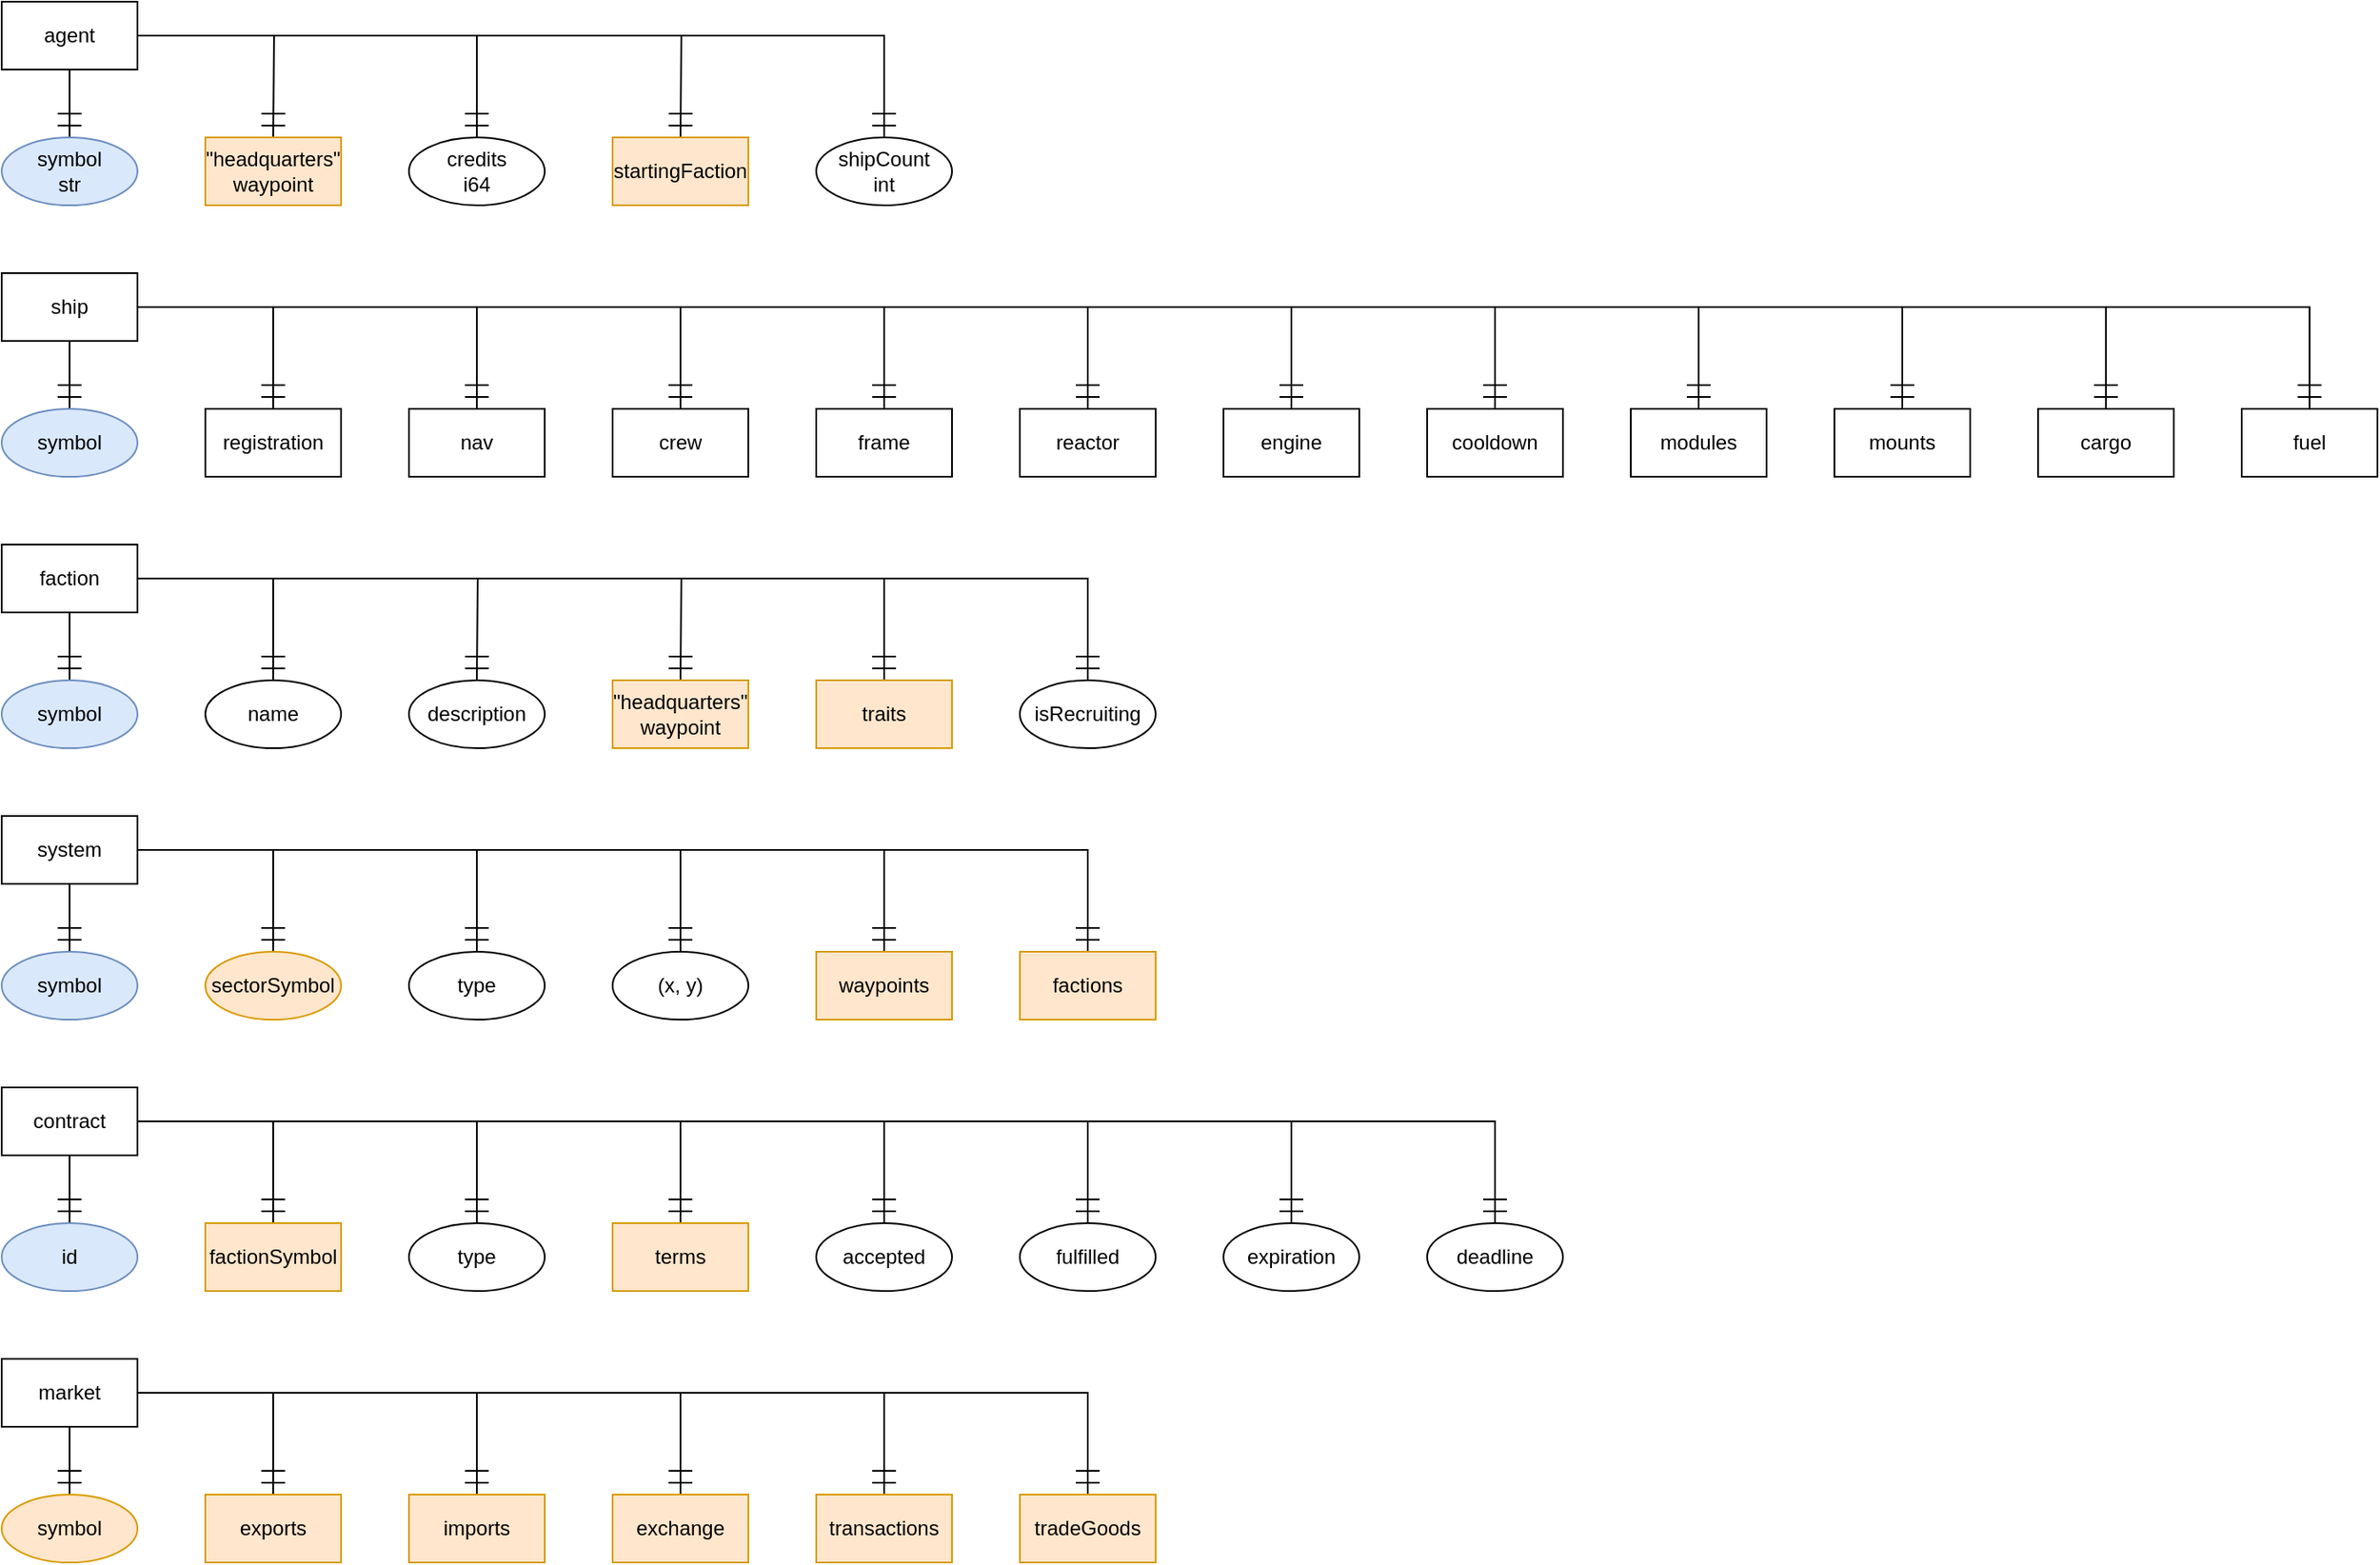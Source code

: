 <mxfile version="24.4.0" type="github">
  <diagram id="R2lEEEUBdFMjLlhIrx00" name="Page-1">
    <mxGraphModel dx="1914" dy="938" grid="1" gridSize="10" guides="1" tooltips="1" connect="1" arrows="1" fold="1" page="1" pageScale="1" pageWidth="850" pageHeight="1100" math="0" shadow="0" extFonts="Permanent Marker^https://fonts.googleapis.com/css?family=Permanent+Marker">
      <root>
        <mxCell id="0" />
        <mxCell id="1" parent="0" />
        <mxCell id="wEjHruxYIc-bBMEDENOI-19" style="edgeStyle=orthogonalEdgeStyle;rounded=0;orthogonalLoop=1;jettySize=auto;html=1;entryX=0.5;entryY=0;entryDx=0;entryDy=0;endArrow=ERmandOne;endFill=0;strokeWidth=1;endSize=12;startSize=12;strokeColor=default;align=center;verticalAlign=middle;fontFamily=Helvetica;fontSize=11;fontColor=default;labelBackgroundColor=default;" parent="1" source="wEjHruxYIc-bBMEDENOI-1" target="wEjHruxYIc-bBMEDENOI-18" edge="1">
          <mxGeometry relative="1" as="geometry" />
        </mxCell>
        <mxCell id="wEjHruxYIc-bBMEDENOI-20" style="edgeStyle=orthogonalEdgeStyle;rounded=0;orthogonalLoop=1;jettySize=auto;html=1;entryX=0.5;entryY=0;entryDx=0;entryDy=0;endArrow=ERmandOne;endFill=0;strokeWidth=1;endSize=12;startSize=12;strokeColor=default;align=center;verticalAlign=middle;fontFamily=Helvetica;fontSize=11;fontColor=default;labelBackgroundColor=default;" parent="1" source="wEjHruxYIc-bBMEDENOI-1" edge="1">
          <mxGeometry relative="1" as="geometry">
            <mxPoint x="200" y="120" as="targetPoint" />
          </mxGeometry>
        </mxCell>
        <mxCell id="wEjHruxYIc-bBMEDENOI-24" style="edgeStyle=orthogonalEdgeStyle;rounded=0;orthogonalLoop=1;jettySize=auto;html=1;endArrow=ERmandOne;endFill=0;strokeWidth=1;endSize=12;startSize=12;strokeColor=default;align=center;verticalAlign=middle;fontFamily=Helvetica;fontSize=11;fontColor=default;labelBackgroundColor=default;" parent="1" source="wEjHruxYIc-bBMEDENOI-1" target="wEjHruxYIc-bBMEDENOI-25" edge="1">
          <mxGeometry relative="1" as="geometry">
            <mxPoint x="300" y="120" as="targetPoint" />
          </mxGeometry>
        </mxCell>
        <mxCell id="wEjHruxYIc-bBMEDENOI-26" style="edgeStyle=orthogonalEdgeStyle;rounded=0;orthogonalLoop=1;jettySize=auto;html=1;endArrow=ERmandOne;endFill=0;strokeWidth=1;endSize=12;startSize=12;strokeColor=default;align=center;verticalAlign=middle;fontFamily=Helvetica;fontSize=11;fontColor=default;labelBackgroundColor=default;" parent="1" source="wEjHruxYIc-bBMEDENOI-1" edge="1">
          <mxGeometry relative="1" as="geometry">
            <mxPoint x="440" y="120" as="targetPoint" />
          </mxGeometry>
        </mxCell>
        <mxCell id="wEjHruxYIc-bBMEDENOI-29" style="edgeStyle=orthogonalEdgeStyle;rounded=0;orthogonalLoop=1;jettySize=auto;html=1;endArrow=ERmandOne;endFill=0;strokeWidth=1;endSize=12;startSize=12;strokeColor=default;align=center;verticalAlign=middle;fontFamily=Helvetica;fontSize=11;fontColor=default;labelBackgroundColor=default;" parent="1" source="wEjHruxYIc-bBMEDENOI-1" target="wEjHruxYIc-bBMEDENOI-30" edge="1">
          <mxGeometry relative="1" as="geometry">
            <mxPoint x="560" y="120" as="targetPoint" />
          </mxGeometry>
        </mxCell>
        <mxCell id="wEjHruxYIc-bBMEDENOI-1" value="agent" style="rounded=0;whiteSpace=wrap;html=1;" parent="1" vertex="1">
          <mxGeometry x="40" y="40" width="80" height="40" as="geometry" />
        </mxCell>
        <mxCell id="wEjHruxYIc-bBMEDENOI-18" value="&lt;div&gt;symbol&lt;/div&gt;str" style="ellipse;whiteSpace=wrap;html=1;fillColor=#dae8fc;strokeColor=#6c8ebf;" parent="1" vertex="1">
          <mxGeometry x="40" y="120" width="80" height="40" as="geometry" />
        </mxCell>
        <mxCell id="wEjHruxYIc-bBMEDENOI-25" value="&lt;div&gt;credits&lt;/div&gt;i64" style="ellipse;whiteSpace=wrap;html=1;" parent="1" vertex="1">
          <mxGeometry x="280" y="120" width="80" height="40" as="geometry" />
        </mxCell>
        <mxCell id="wEjHruxYIc-bBMEDENOI-30" value="&lt;div&gt;shipCount&lt;/div&gt;&lt;div&gt;int&lt;br&gt;&lt;/div&gt;" style="ellipse;whiteSpace=wrap;html=1;" parent="1" vertex="1">
          <mxGeometry x="520" y="120" width="80" height="40" as="geometry" />
        </mxCell>
        <mxCell id="wEjHruxYIc-bBMEDENOI-31" value="startingFaction" style="rounded=0;whiteSpace=wrap;html=1;fillColor=#ffe6cc;strokeColor=#d79b00;" parent="1" vertex="1">
          <mxGeometry x="400" y="120" width="80" height="40" as="geometry" />
        </mxCell>
        <mxCell id="wEjHruxYIc-bBMEDENOI-33" style="edgeStyle=orthogonalEdgeStyle;rounded=0;orthogonalLoop=1;jettySize=auto;html=1;strokeColor=default;strokeWidth=1;align=center;verticalAlign=middle;fontFamily=Helvetica;fontSize=11;fontColor=default;labelBackgroundColor=default;startSize=12;endArrow=ERmandOne;endFill=0;endSize=12;" parent="1" source="wEjHruxYIc-bBMEDENOI-32" target="wEjHruxYIc-bBMEDENOI-34" edge="1">
          <mxGeometry relative="1" as="geometry">
            <mxPoint x="80" y="280" as="targetPoint" />
          </mxGeometry>
        </mxCell>
        <mxCell id="wEjHruxYIc-bBMEDENOI-35" style="edgeStyle=orthogonalEdgeStyle;rounded=0;orthogonalLoop=1;jettySize=auto;html=1;entryX=0.5;entryY=0;entryDx=0;entryDy=0;strokeColor=default;strokeWidth=1;align=center;verticalAlign=middle;fontFamily=Helvetica;fontSize=11;fontColor=default;labelBackgroundColor=default;startSize=12;endArrow=ERmandOne;endFill=0;endSize=12;" parent="1" source="wEjHruxYIc-bBMEDENOI-32" target="wEjHruxYIc-bBMEDENOI-37" edge="1">
          <mxGeometry relative="1" as="geometry">
            <mxPoint x="200" y="260" as="targetPoint" />
          </mxGeometry>
        </mxCell>
        <mxCell id="wEjHruxYIc-bBMEDENOI-38" style="edgeStyle=orthogonalEdgeStyle;rounded=0;orthogonalLoop=1;jettySize=auto;html=1;strokeColor=default;strokeWidth=1;align=center;verticalAlign=middle;fontFamily=Helvetica;fontSize=11;fontColor=default;labelBackgroundColor=default;startSize=12;endArrow=ERmandOne;endFill=0;endSize=12;" parent="1" source="wEjHruxYIc-bBMEDENOI-32" target="wEjHruxYIc-bBMEDENOI-39" edge="1">
          <mxGeometry relative="1" as="geometry">
            <mxPoint x="320" y="280" as="targetPoint" />
          </mxGeometry>
        </mxCell>
        <mxCell id="wEjHruxYIc-bBMEDENOI-40" style="edgeStyle=orthogonalEdgeStyle;rounded=0;orthogonalLoop=1;jettySize=auto;html=1;strokeColor=default;strokeWidth=1;align=center;verticalAlign=middle;fontFamily=Helvetica;fontSize=11;fontColor=default;labelBackgroundColor=default;startSize=12;endArrow=ERmandOne;endFill=0;endSize=12;" parent="1" source="wEjHruxYIc-bBMEDENOI-32" target="wEjHruxYIc-bBMEDENOI-41" edge="1">
          <mxGeometry relative="1" as="geometry">
            <mxPoint x="440" y="290" as="targetPoint" />
          </mxGeometry>
        </mxCell>
        <mxCell id="wEjHruxYIc-bBMEDENOI-42" style="edgeStyle=orthogonalEdgeStyle;rounded=0;orthogonalLoop=1;jettySize=auto;html=1;strokeColor=default;strokeWidth=1;align=center;verticalAlign=middle;fontFamily=Helvetica;fontSize=11;fontColor=default;labelBackgroundColor=default;startSize=12;endArrow=ERmandOne;endFill=0;endSize=12;" parent="1" source="wEjHruxYIc-bBMEDENOI-32" target="wEjHruxYIc-bBMEDENOI-43" edge="1">
          <mxGeometry relative="1" as="geometry">
            <mxPoint x="560" y="300" as="targetPoint" />
          </mxGeometry>
        </mxCell>
        <mxCell id="wEjHruxYIc-bBMEDENOI-44" style="edgeStyle=orthogonalEdgeStyle;rounded=0;orthogonalLoop=1;jettySize=auto;html=1;strokeColor=default;strokeWidth=1;align=center;verticalAlign=middle;fontFamily=Helvetica;fontSize=11;fontColor=default;labelBackgroundColor=default;startSize=12;endArrow=ERmandOne;endFill=0;endSize=12;" parent="1" source="wEjHruxYIc-bBMEDENOI-32" target="wEjHruxYIc-bBMEDENOI-45" edge="1">
          <mxGeometry relative="1" as="geometry">
            <mxPoint x="680" y="280" as="targetPoint" />
          </mxGeometry>
        </mxCell>
        <mxCell id="wEjHruxYIc-bBMEDENOI-46" style="edgeStyle=orthogonalEdgeStyle;rounded=0;orthogonalLoop=1;jettySize=auto;html=1;strokeColor=default;strokeWidth=1;align=center;verticalAlign=middle;fontFamily=Helvetica;fontSize=11;fontColor=default;labelBackgroundColor=default;startSize=12;endArrow=ERmandOne;endFill=0;endSize=12;" parent="1" source="wEjHruxYIc-bBMEDENOI-32" target="wEjHruxYIc-bBMEDENOI-47" edge="1">
          <mxGeometry relative="1" as="geometry">
            <mxPoint x="800" y="280" as="targetPoint" />
          </mxGeometry>
        </mxCell>
        <mxCell id="wEjHruxYIc-bBMEDENOI-48" style="edgeStyle=orthogonalEdgeStyle;rounded=0;orthogonalLoop=1;jettySize=auto;html=1;strokeColor=default;strokeWidth=1;align=center;verticalAlign=middle;fontFamily=Helvetica;fontSize=11;fontColor=default;labelBackgroundColor=default;startSize=12;endArrow=ERmandOne;endFill=0;endSize=12;" parent="1" source="wEjHruxYIc-bBMEDENOI-32" target="wEjHruxYIc-bBMEDENOI-49" edge="1">
          <mxGeometry relative="1" as="geometry">
            <mxPoint x="910" y="300" as="targetPoint" />
          </mxGeometry>
        </mxCell>
        <mxCell id="wEjHruxYIc-bBMEDENOI-50" style="edgeStyle=orthogonalEdgeStyle;rounded=0;orthogonalLoop=1;jettySize=auto;html=1;strokeColor=default;strokeWidth=1;align=center;verticalAlign=middle;fontFamily=Helvetica;fontSize=11;fontColor=default;labelBackgroundColor=default;startSize=12;endArrow=ERmandOne;endFill=0;endSize=12;" parent="1" source="wEjHruxYIc-bBMEDENOI-32" target="wEjHruxYIc-bBMEDENOI-51" edge="1">
          <mxGeometry relative="1" as="geometry">
            <mxPoint x="1040" y="280" as="targetPoint" />
          </mxGeometry>
        </mxCell>
        <mxCell id="wEjHruxYIc-bBMEDENOI-52" style="edgeStyle=orthogonalEdgeStyle;rounded=0;orthogonalLoop=1;jettySize=auto;html=1;strokeColor=default;strokeWidth=1;align=center;verticalAlign=middle;fontFamily=Helvetica;fontSize=11;fontColor=default;labelBackgroundColor=default;startSize=12;endArrow=ERmandOne;endFill=0;endSize=12;" parent="1" source="wEjHruxYIc-bBMEDENOI-32" target="wEjHruxYIc-bBMEDENOI-53" edge="1">
          <mxGeometry relative="1" as="geometry">
            <mxPoint x="1160" y="280" as="targetPoint" />
          </mxGeometry>
        </mxCell>
        <mxCell id="wEjHruxYIc-bBMEDENOI-54" style="edgeStyle=orthogonalEdgeStyle;rounded=0;orthogonalLoop=1;jettySize=auto;html=1;strokeColor=default;strokeWidth=1;align=center;verticalAlign=middle;fontFamily=Helvetica;fontSize=11;fontColor=default;labelBackgroundColor=default;startSize=12;endArrow=ERmandOne;endFill=0;endSize=12;" parent="1" source="wEjHruxYIc-bBMEDENOI-32" target="wEjHruxYIc-bBMEDENOI-55" edge="1">
          <mxGeometry relative="1" as="geometry">
            <mxPoint x="1280" y="300" as="targetPoint" />
          </mxGeometry>
        </mxCell>
        <mxCell id="wEjHruxYIc-bBMEDENOI-56" style="edgeStyle=orthogonalEdgeStyle;rounded=0;orthogonalLoop=1;jettySize=auto;html=1;strokeColor=default;strokeWidth=1;align=center;verticalAlign=middle;fontFamily=Helvetica;fontSize=11;fontColor=default;labelBackgroundColor=default;startSize=12;endArrow=ERmandOne;endFill=0;endSize=12;" parent="1" source="wEjHruxYIc-bBMEDENOI-32" target="wEjHruxYIc-bBMEDENOI-57" edge="1">
          <mxGeometry relative="1" as="geometry">
            <mxPoint x="860" y="430" as="targetPoint" />
          </mxGeometry>
        </mxCell>
        <mxCell id="wEjHruxYIc-bBMEDENOI-32" value="&lt;div&gt;ship&lt;/div&gt;" style="rounded=0;whiteSpace=wrap;html=1;" parent="1" vertex="1">
          <mxGeometry x="40" y="200" width="80" height="40" as="geometry" />
        </mxCell>
        <mxCell id="wEjHruxYIc-bBMEDENOI-34" value="symbol" style="ellipse;whiteSpace=wrap;html=1;fillColor=#dae8fc;strokeColor=#6c8ebf;" parent="1" vertex="1">
          <mxGeometry x="40" y="280" width="80" height="40" as="geometry" />
        </mxCell>
        <mxCell id="wEjHruxYIc-bBMEDENOI-37" value="registration" style="rounded=0;whiteSpace=wrap;html=1;" parent="1" vertex="1">
          <mxGeometry x="160" y="280" width="80" height="40" as="geometry" />
        </mxCell>
        <mxCell id="wEjHruxYIc-bBMEDENOI-39" value="nav" style="rounded=0;whiteSpace=wrap;html=1;" parent="1" vertex="1">
          <mxGeometry x="280" y="280" width="80" height="40" as="geometry" />
        </mxCell>
        <mxCell id="wEjHruxYIc-bBMEDENOI-41" value="crew" style="rounded=0;whiteSpace=wrap;html=1;" parent="1" vertex="1">
          <mxGeometry x="400" y="280" width="80" height="40" as="geometry" />
        </mxCell>
        <mxCell id="wEjHruxYIc-bBMEDENOI-43" value="frame" style="rounded=0;whiteSpace=wrap;html=1;" parent="1" vertex="1">
          <mxGeometry x="520" y="280" width="80" height="40" as="geometry" />
        </mxCell>
        <mxCell id="wEjHruxYIc-bBMEDENOI-45" value="reactor" style="rounded=0;whiteSpace=wrap;html=1;" parent="1" vertex="1">
          <mxGeometry x="640" y="280" width="80" height="40" as="geometry" />
        </mxCell>
        <mxCell id="wEjHruxYIc-bBMEDENOI-47" value="engine" style="rounded=0;whiteSpace=wrap;html=1;" parent="1" vertex="1">
          <mxGeometry x="760" y="280" width="80" height="40" as="geometry" />
        </mxCell>
        <mxCell id="wEjHruxYIc-bBMEDENOI-49" value="cooldown" style="rounded=0;whiteSpace=wrap;html=1;" parent="1" vertex="1">
          <mxGeometry x="880" y="280" width="80" height="40" as="geometry" />
        </mxCell>
        <mxCell id="wEjHruxYIc-bBMEDENOI-51" value="modules" style="rounded=0;whiteSpace=wrap;html=1;" parent="1" vertex="1">
          <mxGeometry x="1000" y="280" width="80" height="40" as="geometry" />
        </mxCell>
        <mxCell id="wEjHruxYIc-bBMEDENOI-53" value="mounts" style="rounded=0;whiteSpace=wrap;html=1;" parent="1" vertex="1">
          <mxGeometry x="1120" y="280" width="80" height="40" as="geometry" />
        </mxCell>
        <mxCell id="wEjHruxYIc-bBMEDENOI-55" value="cargo" style="rounded=0;whiteSpace=wrap;html=1;" parent="1" vertex="1">
          <mxGeometry x="1240" y="280" width="80" height="40" as="geometry" />
        </mxCell>
        <mxCell id="wEjHruxYIc-bBMEDENOI-57" value="fuel" style="rounded=0;whiteSpace=wrap;html=1;" parent="1" vertex="1">
          <mxGeometry x="1360" y="280" width="80" height="40" as="geometry" />
        </mxCell>
        <mxCell id="wEjHruxYIc-bBMEDENOI-59" style="edgeStyle=orthogonalEdgeStyle;rounded=0;orthogonalLoop=1;jettySize=auto;html=1;strokeColor=default;strokeWidth=1;align=center;verticalAlign=middle;fontFamily=Helvetica;fontSize=11;fontColor=default;labelBackgroundColor=default;startSize=12;endArrow=ERmandOne;endFill=0;endSize=12;" parent="1" source="wEjHruxYIc-bBMEDENOI-58" target="wEjHruxYIc-bBMEDENOI-60" edge="1">
          <mxGeometry relative="1" as="geometry">
            <mxPoint x="80" y="460" as="targetPoint" />
          </mxGeometry>
        </mxCell>
        <mxCell id="wEjHruxYIc-bBMEDENOI-61" style="edgeStyle=orthogonalEdgeStyle;rounded=0;orthogonalLoop=1;jettySize=auto;html=1;strokeColor=default;strokeWidth=1;align=center;verticalAlign=middle;fontFamily=Helvetica;fontSize=11;fontColor=default;labelBackgroundColor=default;startSize=12;endArrow=ERmandOne;endFill=0;endSize=12;" parent="1" source="wEjHruxYIc-bBMEDENOI-58" target="wEjHruxYIc-bBMEDENOI-62" edge="1">
          <mxGeometry relative="1" as="geometry">
            <mxPoint x="200" y="460" as="targetPoint" />
          </mxGeometry>
        </mxCell>
        <mxCell id="wEjHruxYIc-bBMEDENOI-65" style="edgeStyle=orthogonalEdgeStyle;rounded=0;orthogonalLoop=1;jettySize=auto;html=1;strokeColor=default;strokeWidth=1;align=center;verticalAlign=middle;fontFamily=Helvetica;fontSize=11;fontColor=default;labelBackgroundColor=default;startSize=12;endArrow=ERmandOne;endFill=0;endSize=12;" parent="1" source="wEjHruxYIc-bBMEDENOI-58" edge="1">
          <mxGeometry relative="1" as="geometry">
            <mxPoint x="320" y="440" as="targetPoint" />
          </mxGeometry>
        </mxCell>
        <mxCell id="wEjHruxYIc-bBMEDENOI-69" style="edgeStyle=orthogonalEdgeStyle;rounded=0;orthogonalLoop=1;jettySize=auto;html=1;strokeColor=default;strokeWidth=1;align=center;verticalAlign=middle;fontFamily=Helvetica;fontSize=11;fontColor=default;labelBackgroundColor=default;startSize=12;endArrow=ERmandOne;endFill=0;endSize=12;" parent="1" source="wEjHruxYIc-bBMEDENOI-58" edge="1">
          <mxGeometry relative="1" as="geometry">
            <mxPoint x="440" y="440" as="targetPoint" />
          </mxGeometry>
        </mxCell>
        <mxCell id="wEjHruxYIc-bBMEDENOI-71" style="edgeStyle=orthogonalEdgeStyle;rounded=0;orthogonalLoop=1;jettySize=auto;html=1;strokeColor=default;strokeWidth=1;align=center;verticalAlign=middle;fontFamily=Helvetica;fontSize=11;fontColor=default;labelBackgroundColor=default;startSize=12;endArrow=ERmandOne;endFill=0;endSize=12;" parent="1" source="wEjHruxYIc-bBMEDENOI-58" target="wEjHruxYIc-bBMEDENOI-72" edge="1">
          <mxGeometry relative="1" as="geometry">
            <mxPoint x="560" y="460" as="targetPoint" />
          </mxGeometry>
        </mxCell>
        <mxCell id="wEjHruxYIc-bBMEDENOI-73" style="edgeStyle=orthogonalEdgeStyle;rounded=0;orthogonalLoop=1;jettySize=auto;html=1;strokeColor=default;strokeWidth=1;align=center;verticalAlign=middle;fontFamily=Helvetica;fontSize=11;fontColor=default;labelBackgroundColor=default;startSize=12;endArrow=ERmandOne;endFill=0;endSize=12;" parent="1" source="wEjHruxYIc-bBMEDENOI-58" target="wEjHruxYIc-bBMEDENOI-74" edge="1">
          <mxGeometry relative="1" as="geometry">
            <mxPoint x="680" y="460" as="targetPoint" />
          </mxGeometry>
        </mxCell>
        <mxCell id="wEjHruxYIc-bBMEDENOI-58" value="faction" style="rounded=0;whiteSpace=wrap;html=1;" parent="1" vertex="1">
          <mxGeometry x="40" y="360" width="80" height="40" as="geometry" />
        </mxCell>
        <mxCell id="wEjHruxYIc-bBMEDENOI-60" value="symbol" style="ellipse;whiteSpace=wrap;html=1;fillColor=#dae8fc;strokeColor=#6c8ebf;" parent="1" vertex="1">
          <mxGeometry x="40" y="440" width="80" height="40" as="geometry" />
        </mxCell>
        <mxCell id="wEjHruxYIc-bBMEDENOI-62" value="name" style="ellipse;whiteSpace=wrap;html=1;" parent="1" vertex="1">
          <mxGeometry x="160" y="440" width="80" height="40" as="geometry" />
        </mxCell>
        <mxCell id="wEjHruxYIc-bBMEDENOI-67" value="description" style="ellipse;whiteSpace=wrap;html=1;" parent="1" vertex="1">
          <mxGeometry x="280" y="440" width="80" height="40" as="geometry" />
        </mxCell>
        <mxCell id="wEjHruxYIc-bBMEDENOI-72" value="traits" style="rounded=0;whiteSpace=wrap;html=1;fillColor=#ffe6cc;strokeColor=#d79b00;" parent="1" vertex="1">
          <mxGeometry x="520" y="440" width="80" height="40" as="geometry" />
        </mxCell>
        <mxCell id="wEjHruxYIc-bBMEDENOI-74" value="isRecruiting" style="ellipse;whiteSpace=wrap;html=1;" parent="1" vertex="1">
          <mxGeometry x="640" y="440" width="80" height="40" as="geometry" />
        </mxCell>
        <mxCell id="wEjHruxYIc-bBMEDENOI-76" style="edgeStyle=orthogonalEdgeStyle;rounded=0;orthogonalLoop=1;jettySize=auto;html=1;strokeColor=default;strokeWidth=1;align=center;verticalAlign=middle;fontFamily=Helvetica;fontSize=11;fontColor=default;labelBackgroundColor=default;startSize=12;endArrow=ERmandOne;endFill=0;endSize=12;" parent="1" source="wEjHruxYIc-bBMEDENOI-75" target="wEjHruxYIc-bBMEDENOI-77" edge="1">
          <mxGeometry relative="1" as="geometry">
            <mxPoint x="80" y="620" as="targetPoint" />
          </mxGeometry>
        </mxCell>
        <mxCell id="wEjHruxYIc-bBMEDENOI-78" style="edgeStyle=orthogonalEdgeStyle;rounded=0;orthogonalLoop=1;jettySize=auto;html=1;strokeColor=default;strokeWidth=1;align=center;verticalAlign=middle;fontFamily=Helvetica;fontSize=11;fontColor=default;labelBackgroundColor=default;startSize=12;endArrow=ERmandOne;endFill=0;endSize=12;" parent="1" source="wEjHruxYIc-bBMEDENOI-75" target="wEjHruxYIc-bBMEDENOI-79" edge="1">
          <mxGeometry relative="1" as="geometry">
            <mxPoint x="200" y="620" as="targetPoint" />
          </mxGeometry>
        </mxCell>
        <mxCell id="wEjHruxYIc-bBMEDENOI-80" style="edgeStyle=orthogonalEdgeStyle;rounded=0;orthogonalLoop=1;jettySize=auto;html=1;strokeColor=default;strokeWidth=1;align=center;verticalAlign=middle;fontFamily=Helvetica;fontSize=11;fontColor=default;labelBackgroundColor=default;startSize=12;endArrow=ERmandOne;endFill=0;endSize=12;" parent="1" source="wEjHruxYIc-bBMEDENOI-75" target="wEjHruxYIc-bBMEDENOI-81" edge="1">
          <mxGeometry relative="1" as="geometry">
            <mxPoint x="320" y="620" as="targetPoint" />
          </mxGeometry>
        </mxCell>
        <mxCell id="wEjHruxYIc-bBMEDENOI-82" style="edgeStyle=orthogonalEdgeStyle;rounded=0;orthogonalLoop=1;jettySize=auto;html=1;strokeColor=default;strokeWidth=1;align=center;verticalAlign=middle;fontFamily=Helvetica;fontSize=11;fontColor=default;labelBackgroundColor=default;startSize=12;endArrow=ERmandOne;endFill=0;endSize=12;" parent="1" source="wEjHruxYIc-bBMEDENOI-75" target="wEjHruxYIc-bBMEDENOI-83" edge="1">
          <mxGeometry relative="1" as="geometry">
            <mxPoint x="440" y="620" as="targetPoint" />
          </mxGeometry>
        </mxCell>
        <mxCell id="wEjHruxYIc-bBMEDENOI-84" style="edgeStyle=orthogonalEdgeStyle;rounded=0;orthogonalLoop=1;jettySize=auto;html=1;strokeColor=default;strokeWidth=1;align=center;verticalAlign=middle;fontFamily=Helvetica;fontSize=11;fontColor=default;labelBackgroundColor=default;startSize=12;endArrow=ERmandOne;endFill=0;endSize=12;" parent="1" source="wEjHruxYIc-bBMEDENOI-75" target="wEjHruxYIc-bBMEDENOI-85" edge="1">
          <mxGeometry relative="1" as="geometry">
            <mxPoint x="560" y="620" as="targetPoint" />
          </mxGeometry>
        </mxCell>
        <mxCell id="wEjHruxYIc-bBMEDENOI-86" style="edgeStyle=orthogonalEdgeStyle;rounded=0;orthogonalLoop=1;jettySize=auto;html=1;strokeColor=default;strokeWidth=1;align=center;verticalAlign=middle;fontFamily=Helvetica;fontSize=11;fontColor=default;labelBackgroundColor=default;startSize=12;endArrow=ERmandOne;endFill=0;endSize=12;" parent="1" source="wEjHruxYIc-bBMEDENOI-75" target="wEjHruxYIc-bBMEDENOI-87" edge="1">
          <mxGeometry relative="1" as="geometry">
            <mxPoint x="680" y="620" as="targetPoint" />
          </mxGeometry>
        </mxCell>
        <mxCell id="wEjHruxYIc-bBMEDENOI-75" value="system" style="rounded=0;whiteSpace=wrap;html=1;" parent="1" vertex="1">
          <mxGeometry x="40" y="520" width="80" height="40" as="geometry" />
        </mxCell>
        <mxCell id="wEjHruxYIc-bBMEDENOI-77" value="symbol" style="ellipse;whiteSpace=wrap;html=1;fillColor=#dae8fc;strokeColor=#6c8ebf;" parent="1" vertex="1">
          <mxGeometry x="40" y="600" width="80" height="40" as="geometry" />
        </mxCell>
        <mxCell id="wEjHruxYIc-bBMEDENOI-79" value="sectorSymbol" style="ellipse;whiteSpace=wrap;html=1;fillColor=#ffe6cc;strokeColor=#d79b00;" parent="1" vertex="1">
          <mxGeometry x="160" y="600" width="80" height="40" as="geometry" />
        </mxCell>
        <mxCell id="wEjHruxYIc-bBMEDENOI-81" value="type" style="ellipse;whiteSpace=wrap;html=1;" parent="1" vertex="1">
          <mxGeometry x="280" y="600" width="80" height="40" as="geometry" />
        </mxCell>
        <mxCell id="wEjHruxYIc-bBMEDENOI-83" value="(x, y)" style="ellipse;whiteSpace=wrap;html=1;" parent="1" vertex="1">
          <mxGeometry x="400" y="600" width="80" height="40" as="geometry" />
        </mxCell>
        <mxCell id="wEjHruxYIc-bBMEDENOI-85" value="waypoints" style="rounded=0;whiteSpace=wrap;html=1;fillColor=#ffe6cc;strokeColor=#d79b00;" parent="1" vertex="1">
          <mxGeometry x="520" y="600" width="80" height="40" as="geometry" />
        </mxCell>
        <mxCell id="wEjHruxYIc-bBMEDENOI-87" value="factions" style="rounded=0;whiteSpace=wrap;html=1;fillColor=#ffe6cc;strokeColor=#d79b00;" parent="1" vertex="1">
          <mxGeometry x="640" y="600" width="80" height="40" as="geometry" />
        </mxCell>
        <mxCell id="wEjHruxYIc-bBMEDENOI-89" style="edgeStyle=orthogonalEdgeStyle;rounded=0;orthogonalLoop=1;jettySize=auto;html=1;strokeColor=default;strokeWidth=1;align=center;verticalAlign=middle;fontFamily=Helvetica;fontSize=11;fontColor=default;labelBackgroundColor=default;startSize=12;endArrow=ERmandOne;endFill=0;endSize=12;" parent="1" source="wEjHruxYIc-bBMEDENOI-88" target="wEjHruxYIc-bBMEDENOI-90" edge="1">
          <mxGeometry relative="1" as="geometry">
            <mxPoint x="80" y="780" as="targetPoint" />
          </mxGeometry>
        </mxCell>
        <mxCell id="wEjHruxYIc-bBMEDENOI-91" style="edgeStyle=orthogonalEdgeStyle;rounded=0;orthogonalLoop=1;jettySize=auto;html=1;strokeColor=default;strokeWidth=1;align=center;verticalAlign=middle;fontFamily=Helvetica;fontSize=11;fontColor=default;labelBackgroundColor=default;startSize=12;endArrow=ERmandOne;endFill=0;endSize=12;" parent="1" source="wEjHruxYIc-bBMEDENOI-88" target="wEjHruxYIc-bBMEDENOI-92" edge="1">
          <mxGeometry relative="1" as="geometry">
            <mxPoint x="200" y="780" as="targetPoint" />
          </mxGeometry>
        </mxCell>
        <mxCell id="wEjHruxYIc-bBMEDENOI-93" style="edgeStyle=orthogonalEdgeStyle;rounded=0;orthogonalLoop=1;jettySize=auto;html=1;strokeColor=default;strokeWidth=1;align=center;verticalAlign=middle;fontFamily=Helvetica;fontSize=11;fontColor=default;labelBackgroundColor=default;startSize=12;endArrow=ERmandOne;endFill=0;endSize=12;" parent="1" source="wEjHruxYIc-bBMEDENOI-88" target="wEjHruxYIc-bBMEDENOI-94" edge="1">
          <mxGeometry relative="1" as="geometry">
            <mxPoint x="320" y="780" as="targetPoint" />
          </mxGeometry>
        </mxCell>
        <mxCell id="wEjHruxYIc-bBMEDENOI-95" style="edgeStyle=orthogonalEdgeStyle;rounded=0;orthogonalLoop=1;jettySize=auto;html=1;strokeColor=default;strokeWidth=1;align=center;verticalAlign=middle;fontFamily=Helvetica;fontSize=11;fontColor=default;labelBackgroundColor=default;startSize=12;endArrow=ERmandOne;endFill=0;endSize=12;" parent="1" source="wEjHruxYIc-bBMEDENOI-88" target="wEjHruxYIc-bBMEDENOI-96" edge="1">
          <mxGeometry relative="1" as="geometry">
            <mxPoint x="440" y="760" as="targetPoint" />
          </mxGeometry>
        </mxCell>
        <mxCell id="wEjHruxYIc-bBMEDENOI-97" style="edgeStyle=orthogonalEdgeStyle;rounded=0;orthogonalLoop=1;jettySize=auto;html=1;strokeColor=default;strokeWidth=1;align=center;verticalAlign=middle;fontFamily=Helvetica;fontSize=11;fontColor=default;labelBackgroundColor=default;startSize=12;endArrow=ERmandOne;endFill=0;endSize=12;" parent="1" source="wEjHruxYIc-bBMEDENOI-88" target="wEjHruxYIc-bBMEDENOI-98" edge="1">
          <mxGeometry relative="1" as="geometry">
            <mxPoint x="560" y="760" as="targetPoint" />
          </mxGeometry>
        </mxCell>
        <mxCell id="wEjHruxYIc-bBMEDENOI-99" style="edgeStyle=orthogonalEdgeStyle;rounded=0;orthogonalLoop=1;jettySize=auto;html=1;strokeColor=default;strokeWidth=1;align=center;verticalAlign=middle;fontFamily=Helvetica;fontSize=11;fontColor=default;labelBackgroundColor=default;startSize=12;endArrow=ERmandOne;endFill=0;endSize=12;" parent="1" source="wEjHruxYIc-bBMEDENOI-88" target="wEjHruxYIc-bBMEDENOI-100" edge="1">
          <mxGeometry relative="1" as="geometry">
            <mxPoint x="680" y="780" as="targetPoint" />
          </mxGeometry>
        </mxCell>
        <mxCell id="wEjHruxYIc-bBMEDENOI-101" style="edgeStyle=orthogonalEdgeStyle;rounded=0;orthogonalLoop=1;jettySize=auto;html=1;strokeColor=default;strokeWidth=1;align=center;verticalAlign=middle;fontFamily=Helvetica;fontSize=11;fontColor=default;labelBackgroundColor=default;startSize=12;endArrow=ERmandOne;endFill=0;endSize=12;" parent="1" source="wEjHruxYIc-bBMEDENOI-88" target="wEjHruxYIc-bBMEDENOI-102" edge="1">
          <mxGeometry relative="1" as="geometry">
            <mxPoint x="800" y="780" as="targetPoint" />
          </mxGeometry>
        </mxCell>
        <mxCell id="wEjHruxYIc-bBMEDENOI-103" style="edgeStyle=orthogonalEdgeStyle;rounded=0;orthogonalLoop=1;jettySize=auto;html=1;strokeColor=default;strokeWidth=1;align=center;verticalAlign=middle;fontFamily=Helvetica;fontSize=11;fontColor=default;labelBackgroundColor=default;startSize=12;endArrow=ERmandOne;endFill=0;endSize=12;" parent="1" source="wEjHruxYIc-bBMEDENOI-88" target="wEjHruxYIc-bBMEDENOI-104" edge="1">
          <mxGeometry relative="1" as="geometry">
            <mxPoint x="920" y="780" as="targetPoint" />
          </mxGeometry>
        </mxCell>
        <mxCell id="wEjHruxYIc-bBMEDENOI-88" value="contract" style="rounded=0;whiteSpace=wrap;html=1;" parent="1" vertex="1">
          <mxGeometry x="40" y="680" width="80" height="40" as="geometry" />
        </mxCell>
        <mxCell id="wEjHruxYIc-bBMEDENOI-90" value="id" style="ellipse;whiteSpace=wrap;html=1;fillColor=#dae8fc;strokeColor=#6c8ebf;" parent="1" vertex="1">
          <mxGeometry x="40" y="760" width="80" height="40" as="geometry" />
        </mxCell>
        <mxCell id="wEjHruxYIc-bBMEDENOI-92" value="factionSymbol" style="rounded=0;whiteSpace=wrap;html=1;fillColor=#ffe6cc;strokeColor=#d79b00;" parent="1" vertex="1">
          <mxGeometry x="160" y="760" width="80" height="40" as="geometry" />
        </mxCell>
        <mxCell id="wEjHruxYIc-bBMEDENOI-94" value="type" style="ellipse;whiteSpace=wrap;html=1;" parent="1" vertex="1">
          <mxGeometry x="280" y="760" width="80" height="40" as="geometry" />
        </mxCell>
        <mxCell id="wEjHruxYIc-bBMEDENOI-96" value="terms" style="rounded=0;whiteSpace=wrap;html=1;fillColor=#ffe6cc;strokeColor=#d79b00;" parent="1" vertex="1">
          <mxGeometry x="400" y="760" width="80" height="40" as="geometry" />
        </mxCell>
        <mxCell id="wEjHruxYIc-bBMEDENOI-98" value="accepted" style="ellipse;whiteSpace=wrap;html=1;" parent="1" vertex="1">
          <mxGeometry x="520" y="760" width="80" height="40" as="geometry" />
        </mxCell>
        <mxCell id="wEjHruxYIc-bBMEDENOI-100" value="fulfilled" style="ellipse;whiteSpace=wrap;html=1;" parent="1" vertex="1">
          <mxGeometry x="640" y="760" width="80" height="40" as="geometry" />
        </mxCell>
        <mxCell id="wEjHruxYIc-bBMEDENOI-102" value="expiration" style="ellipse;whiteSpace=wrap;html=1;" parent="1" vertex="1">
          <mxGeometry x="760" y="760" width="80" height="40" as="geometry" />
        </mxCell>
        <mxCell id="wEjHruxYIc-bBMEDENOI-104" value="deadline" style="ellipse;whiteSpace=wrap;html=1;" parent="1" vertex="1">
          <mxGeometry x="880" y="760" width="80" height="40" as="geometry" />
        </mxCell>
        <mxCell id="wEjHruxYIc-bBMEDENOI-106" style="edgeStyle=orthogonalEdgeStyle;rounded=0;orthogonalLoop=1;jettySize=auto;html=1;strokeColor=default;strokeWidth=1;align=center;verticalAlign=middle;fontFamily=Helvetica;fontSize=11;fontColor=default;labelBackgroundColor=default;startSize=12;endArrow=ERmandOne;endFill=0;endSize=12;" parent="1" source="wEjHruxYIc-bBMEDENOI-105" target="wEjHruxYIc-bBMEDENOI-107" edge="1">
          <mxGeometry relative="1" as="geometry">
            <mxPoint x="80" y="940" as="targetPoint" />
          </mxGeometry>
        </mxCell>
        <mxCell id="wEjHruxYIc-bBMEDENOI-108" style="edgeStyle=orthogonalEdgeStyle;rounded=0;orthogonalLoop=1;jettySize=auto;html=1;strokeColor=default;strokeWidth=1;align=center;verticalAlign=middle;fontFamily=Helvetica;fontSize=11;fontColor=default;labelBackgroundColor=default;startSize=12;endArrow=ERmandOne;endFill=0;endSize=12;" parent="1" source="wEjHruxYIc-bBMEDENOI-105" target="wEjHruxYIc-bBMEDENOI-109" edge="1">
          <mxGeometry relative="1" as="geometry">
            <mxPoint x="200" y="940" as="targetPoint" />
          </mxGeometry>
        </mxCell>
        <mxCell id="wEjHruxYIc-bBMEDENOI-110" style="edgeStyle=orthogonalEdgeStyle;rounded=0;orthogonalLoop=1;jettySize=auto;html=1;strokeColor=default;strokeWidth=1;align=center;verticalAlign=middle;fontFamily=Helvetica;fontSize=11;fontColor=default;labelBackgroundColor=default;startSize=12;endArrow=ERmandOne;endFill=0;endSize=12;" parent="1" source="wEjHruxYIc-bBMEDENOI-105" target="wEjHruxYIc-bBMEDENOI-111" edge="1">
          <mxGeometry relative="1" as="geometry">
            <mxPoint x="320" y="940" as="targetPoint" />
          </mxGeometry>
        </mxCell>
        <mxCell id="wEjHruxYIc-bBMEDENOI-112" style="edgeStyle=orthogonalEdgeStyle;rounded=0;orthogonalLoop=1;jettySize=auto;html=1;strokeColor=default;strokeWidth=1;align=center;verticalAlign=middle;fontFamily=Helvetica;fontSize=11;fontColor=default;labelBackgroundColor=default;startSize=12;endArrow=ERmandOne;endFill=0;endSize=12;" parent="1" source="wEjHruxYIc-bBMEDENOI-105" target="wEjHruxYIc-bBMEDENOI-113" edge="1">
          <mxGeometry relative="1" as="geometry">
            <mxPoint x="440" y="940" as="targetPoint" />
          </mxGeometry>
        </mxCell>
        <mxCell id="wEjHruxYIc-bBMEDENOI-114" style="edgeStyle=orthogonalEdgeStyle;rounded=0;orthogonalLoop=1;jettySize=auto;html=1;strokeColor=default;strokeWidth=1;align=center;verticalAlign=middle;fontFamily=Helvetica;fontSize=11;fontColor=default;labelBackgroundColor=default;startSize=12;endArrow=ERmandOne;endFill=0;endSize=12;" parent="1" source="wEjHruxYIc-bBMEDENOI-105" target="wEjHruxYIc-bBMEDENOI-115" edge="1">
          <mxGeometry relative="1" as="geometry">
            <mxPoint x="560" y="950" as="targetPoint" />
          </mxGeometry>
        </mxCell>
        <mxCell id="wEjHruxYIc-bBMEDENOI-116" style="edgeStyle=orthogonalEdgeStyle;rounded=0;orthogonalLoop=1;jettySize=auto;html=1;strokeColor=default;strokeWidth=1;align=center;verticalAlign=middle;fontFamily=Helvetica;fontSize=11;fontColor=default;labelBackgroundColor=default;startSize=12;endArrow=ERmandOne;endFill=0;endSize=12;" parent="1" source="wEjHruxYIc-bBMEDENOI-105" target="wEjHruxYIc-bBMEDENOI-117" edge="1">
          <mxGeometry relative="1" as="geometry">
            <mxPoint x="680" y="940" as="targetPoint" />
          </mxGeometry>
        </mxCell>
        <mxCell id="wEjHruxYIc-bBMEDENOI-105" value="market" style="rounded=0;whiteSpace=wrap;html=1;" parent="1" vertex="1">
          <mxGeometry x="40" y="840" width="80" height="40" as="geometry" />
        </mxCell>
        <mxCell id="wEjHruxYIc-bBMEDENOI-107" value="symbol" style="ellipse;whiteSpace=wrap;html=1;fillColor=#ffe6cc;strokeColor=#d79b00;" parent="1" vertex="1">
          <mxGeometry x="40" y="920" width="80" height="40" as="geometry" />
        </mxCell>
        <mxCell id="wEjHruxYIc-bBMEDENOI-109" value="exports" style="rounded=0;whiteSpace=wrap;html=1;fillColor=#ffe6cc;strokeColor=#d79b00;" parent="1" vertex="1">
          <mxGeometry x="160" y="920" width="80" height="40" as="geometry" />
        </mxCell>
        <mxCell id="wEjHruxYIc-bBMEDENOI-111" value="imports" style="rounded=0;whiteSpace=wrap;html=1;fillColor=#ffe6cc;strokeColor=#d79b00;" parent="1" vertex="1">
          <mxGeometry x="280" y="920" width="80" height="40" as="geometry" />
        </mxCell>
        <mxCell id="wEjHruxYIc-bBMEDENOI-113" value="exchange" style="rounded=0;whiteSpace=wrap;html=1;fillColor=#ffe6cc;strokeColor=#d79b00;" parent="1" vertex="1">
          <mxGeometry x="400" y="920" width="80" height="40" as="geometry" />
        </mxCell>
        <mxCell id="wEjHruxYIc-bBMEDENOI-115" value="transactions" style="rounded=0;whiteSpace=wrap;html=1;fillColor=#ffe6cc;strokeColor=#d79b00;" parent="1" vertex="1">
          <mxGeometry x="520" y="920" width="80" height="40" as="geometry" />
        </mxCell>
        <mxCell id="wEjHruxYIc-bBMEDENOI-117" value="tradeGoods" style="rounded=0;whiteSpace=wrap;html=1;fillColor=#ffe6cc;strokeColor=#d79b00;" parent="1" vertex="1">
          <mxGeometry x="640" y="920" width="80" height="40" as="geometry" />
        </mxCell>
        <mxCell id="ssmmhdeT3OkXxgxkgfMs-5" value="&lt;div&gt;&quot;headquarters&quot;&lt;/div&gt;&lt;div&gt;waypoint&lt;br&gt;&lt;/div&gt;" style="rounded=0;whiteSpace=wrap;html=1;fillColor=#ffe6cc;strokeColor=#d79b00;" vertex="1" parent="1">
          <mxGeometry x="160" y="120" width="80" height="40" as="geometry" />
        </mxCell>
        <mxCell id="ssmmhdeT3OkXxgxkgfMs-6" value="&lt;div&gt;&quot;headquarters&quot;&lt;/div&gt;&lt;div&gt;waypoint&lt;br&gt;&lt;/div&gt;" style="rounded=0;whiteSpace=wrap;html=1;fillColor=#ffe6cc;strokeColor=#d79b00;" vertex="1" parent="1">
          <mxGeometry x="400" y="440" width="80" height="40" as="geometry" />
        </mxCell>
      </root>
    </mxGraphModel>
  </diagram>
</mxfile>
